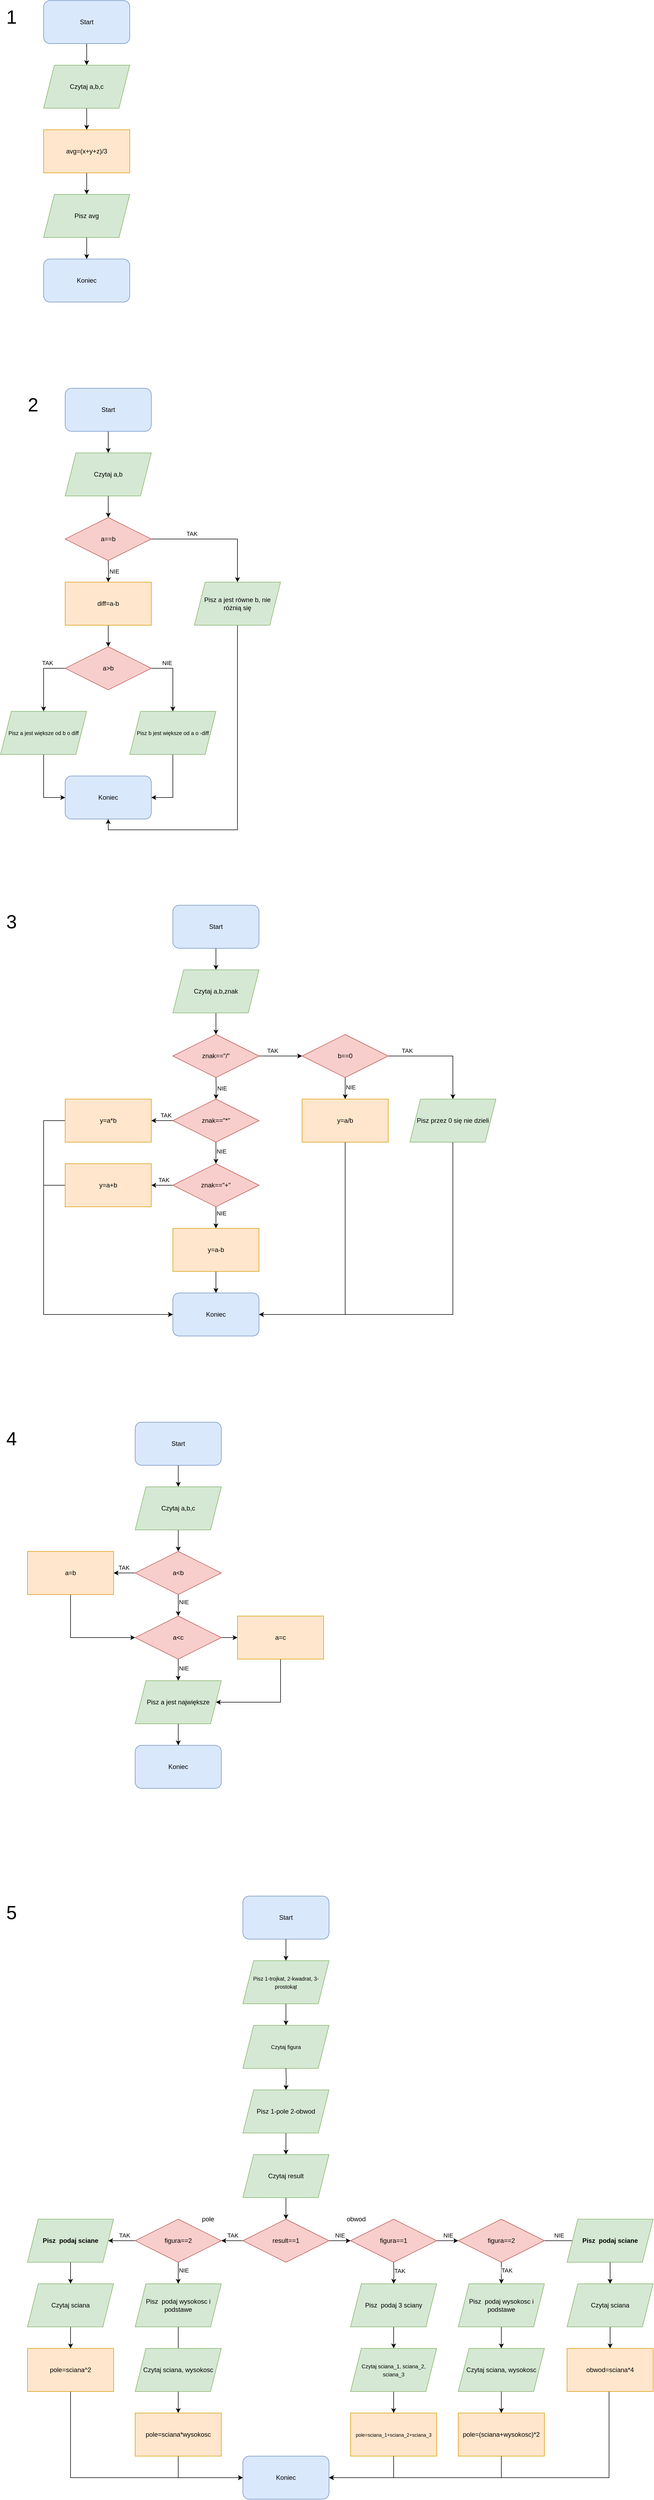 <mxfile version="24.7.17">
  <diagram name="Strona-1" id="AQNAW5bhHMfmefw_THsC">
    <mxGraphModel dx="2263" dy="2206" grid="1" gridSize="10" guides="1" tooltips="1" connect="1" arrows="1" fold="1" page="1" pageScale="1" pageWidth="827" pageHeight="1169" math="0" shadow="0">
      <root>
        <mxCell id="0" />
        <mxCell id="1" parent="0" />
        <mxCell id="IeFpApgovrac_di0Dkbh-16" style="edgeStyle=orthogonalEdgeStyle;rounded=0;orthogonalLoop=1;jettySize=auto;html=1;entryX=0.5;entryY=0;entryDx=0;entryDy=0;" parent="1" source="IeFpApgovrac_di0Dkbh-9" target="IeFpApgovrac_di0Dkbh-15" edge="1">
          <mxGeometry relative="1" as="geometry" />
        </mxCell>
        <mxCell id="IeFpApgovrac_di0Dkbh-9" value="avg=(x+y+z)/3" style="rounded=0;whiteSpace=wrap;html=1;fillColor=#ffe6cc;strokeColor=#d79b00;" parent="1" vertex="1">
          <mxGeometry x="80" y="240" width="160" height="80" as="geometry" />
        </mxCell>
        <mxCell id="IeFpApgovrac_di0Dkbh-13" style="edgeStyle=orthogonalEdgeStyle;rounded=0;orthogonalLoop=1;jettySize=auto;html=1;entryX=0.5;entryY=0;entryDx=0;entryDy=0;" parent="1" source="IeFpApgovrac_di0Dkbh-11" target="IeFpApgovrac_di0Dkbh-12" edge="1">
          <mxGeometry relative="1" as="geometry" />
        </mxCell>
        <mxCell id="IeFpApgovrac_di0Dkbh-11" value="Start" style="rounded=1;whiteSpace=wrap;html=1;fillColor=#dae8fc;strokeColor=#6c8ebf;" parent="1" vertex="1">
          <mxGeometry x="80" width="160" height="80" as="geometry" />
        </mxCell>
        <mxCell id="IeFpApgovrac_di0Dkbh-14" style="edgeStyle=orthogonalEdgeStyle;rounded=0;orthogonalLoop=1;jettySize=auto;html=1;entryX=0.5;entryY=0;entryDx=0;entryDy=0;" parent="1" source="IeFpApgovrac_di0Dkbh-12" target="IeFpApgovrac_di0Dkbh-9" edge="1">
          <mxGeometry relative="1" as="geometry" />
        </mxCell>
        <mxCell id="IeFpApgovrac_di0Dkbh-12" value="Czytaj a,b,c" style="shape=parallelogram;perimeter=parallelogramPerimeter;whiteSpace=wrap;html=1;fixedSize=1;fillColor=#d5e8d4;strokeColor=#82b366;" parent="1" vertex="1">
          <mxGeometry x="80" y="120" width="160" height="80" as="geometry" />
        </mxCell>
        <mxCell id="IeFpApgovrac_di0Dkbh-18" style="edgeStyle=orthogonalEdgeStyle;rounded=0;orthogonalLoop=1;jettySize=auto;html=1;entryX=0.5;entryY=0;entryDx=0;entryDy=0;" parent="1" source="IeFpApgovrac_di0Dkbh-15" target="IeFpApgovrac_di0Dkbh-17" edge="1">
          <mxGeometry relative="1" as="geometry" />
        </mxCell>
        <mxCell id="IeFpApgovrac_di0Dkbh-15" value="Pisz avg" style="shape=parallelogram;perimeter=parallelogramPerimeter;whiteSpace=wrap;html=1;fixedSize=1;fillColor=#d5e8d4;strokeColor=#82b366;" parent="1" vertex="1">
          <mxGeometry x="80" y="360" width="160" height="80" as="geometry" />
        </mxCell>
        <mxCell id="IeFpApgovrac_di0Dkbh-17" value="Koniec" style="rounded=1;whiteSpace=wrap;html=1;fillColor=#dae8fc;strokeColor=#6c8ebf;" parent="1" vertex="1">
          <mxGeometry x="80" y="480" width="160" height="80" as="geometry" />
        </mxCell>
        <mxCell id="IeFpApgovrac_di0Dkbh-19" style="edgeStyle=orthogonalEdgeStyle;rounded=0;orthogonalLoop=1;jettySize=auto;html=1;entryX=0.5;entryY=0;entryDx=0;entryDy=0;" parent="1" target="IeFpApgovrac_di0Dkbh-26" edge="1">
          <mxGeometry relative="1" as="geometry">
            <mxPoint x="200" y="1040" as="sourcePoint" />
          </mxGeometry>
        </mxCell>
        <mxCell id="IeFpApgovrac_di0Dkbh-36" value="NIE" style="edgeLabel;html=1;align=center;verticalAlign=middle;resizable=0;points=[];" parent="IeFpApgovrac_di0Dkbh-19" vertex="1" connectable="0">
          <mxGeometry x="-0.043" y="2" relative="1" as="geometry">
            <mxPoint x="8" as="offset" />
          </mxGeometry>
        </mxCell>
        <mxCell id="IeFpApgovrac_di0Dkbh-21" style="edgeStyle=orthogonalEdgeStyle;rounded=0;orthogonalLoop=1;jettySize=auto;html=1;entryX=0.5;entryY=0;entryDx=0;entryDy=0;" parent="1" source="IeFpApgovrac_di0Dkbh-22" target="IeFpApgovrac_di0Dkbh-24" edge="1">
          <mxGeometry relative="1" as="geometry" />
        </mxCell>
        <mxCell id="IeFpApgovrac_di0Dkbh-22" value="Start" style="rounded=1;whiteSpace=wrap;html=1;fillColor=#dae8fc;strokeColor=#6c8ebf;" parent="1" vertex="1">
          <mxGeometry x="120" y="720" width="160" height="80" as="geometry" />
        </mxCell>
        <mxCell id="IeFpApgovrac_di0Dkbh-23" style="edgeStyle=orthogonalEdgeStyle;rounded=0;orthogonalLoop=1;jettySize=auto;html=1;entryX=0.5;entryY=0;entryDx=0;entryDy=0;" parent="1" source="IeFpApgovrac_di0Dkbh-24" edge="1">
          <mxGeometry relative="1" as="geometry">
            <mxPoint x="200" y="960" as="targetPoint" />
          </mxGeometry>
        </mxCell>
        <mxCell id="IeFpApgovrac_di0Dkbh-24" value="Czytaj a,b" style="shape=parallelogram;perimeter=parallelogramPerimeter;whiteSpace=wrap;html=1;fixedSize=1;fillColor=#d5e8d4;strokeColor=#82b366;" parent="1" vertex="1">
          <mxGeometry x="120" y="840" width="160" height="80" as="geometry" />
        </mxCell>
        <mxCell id="IeFpApgovrac_di0Dkbh-39" style="edgeStyle=orthogonalEdgeStyle;rounded=0;orthogonalLoop=1;jettySize=auto;html=1;entryX=0.5;entryY=0;entryDx=0;entryDy=0;" parent="1" source="IeFpApgovrac_di0Dkbh-26" target="IeFpApgovrac_di0Dkbh-38" edge="1">
          <mxGeometry relative="1" as="geometry" />
        </mxCell>
        <mxCell id="IeFpApgovrac_di0Dkbh-26" value="diff=a-b" style="rounded=0;whiteSpace=wrap;html=1;fillColor=#ffe6cc;strokeColor=#d79b00;" parent="1" vertex="1">
          <mxGeometry x="120" y="1080" width="160" height="80" as="geometry" />
        </mxCell>
        <mxCell id="IeFpApgovrac_di0Dkbh-27" value="Koniec" style="rounded=1;whiteSpace=wrap;html=1;fillColor=#dae8fc;strokeColor=#6c8ebf;" parent="1" vertex="1">
          <mxGeometry x="120" y="1440" width="160" height="80" as="geometry" />
        </mxCell>
        <mxCell id="IeFpApgovrac_di0Dkbh-32" style="edgeStyle=orthogonalEdgeStyle;rounded=0;orthogonalLoop=1;jettySize=auto;html=1;entryX=0.5;entryY=0;entryDx=0;entryDy=0;" parent="1" source="IeFpApgovrac_di0Dkbh-30" target="IeFpApgovrac_di0Dkbh-31" edge="1">
          <mxGeometry relative="1" as="geometry" />
        </mxCell>
        <mxCell id="IeFpApgovrac_di0Dkbh-33" value="TAK" style="edgeLabel;html=1;align=center;verticalAlign=middle;resizable=0;points=[];" parent="IeFpApgovrac_di0Dkbh-32" vertex="1" connectable="0">
          <mxGeometry x="-0.375" y="-2" relative="1" as="geometry">
            <mxPoint y="-12" as="offset" />
          </mxGeometry>
        </mxCell>
        <mxCell id="IeFpApgovrac_di0Dkbh-30" value="a==b" style="rhombus;whiteSpace=wrap;html=1;fillColor=#f8cecc;strokeColor=#b85450;" parent="1" vertex="1">
          <mxGeometry x="120" y="960" width="160" height="80" as="geometry" />
        </mxCell>
        <mxCell id="IeFpApgovrac_di0Dkbh-73" style="edgeStyle=orthogonalEdgeStyle;rounded=0;orthogonalLoop=1;jettySize=auto;html=1;entryX=0.5;entryY=1;entryDx=0;entryDy=0;" parent="1" source="IeFpApgovrac_di0Dkbh-31" target="IeFpApgovrac_di0Dkbh-27" edge="1">
          <mxGeometry relative="1" as="geometry">
            <Array as="points">
              <mxPoint x="440" y="1540" />
              <mxPoint x="200" y="1540" />
            </Array>
          </mxGeometry>
        </mxCell>
        <mxCell id="IeFpApgovrac_di0Dkbh-31" value="Pisz a jest równe b, nie różnią się" style="shape=parallelogram;perimeter=parallelogramPerimeter;whiteSpace=wrap;html=1;fixedSize=1;fillColor=#d5e8d4;strokeColor=#82b366;" parent="1" vertex="1">
          <mxGeometry x="360" y="1080" width="160" height="80" as="geometry" />
        </mxCell>
        <mxCell id="IeFpApgovrac_di0Dkbh-42" style="edgeStyle=orthogonalEdgeStyle;rounded=0;orthogonalLoop=1;jettySize=auto;html=1;entryX=0.5;entryY=0;entryDx=0;entryDy=0;" parent="1" source="IeFpApgovrac_di0Dkbh-38" target="IeFpApgovrac_di0Dkbh-40" edge="1">
          <mxGeometry relative="1" as="geometry">
            <Array as="points">
              <mxPoint x="80" y="1240" />
            </Array>
          </mxGeometry>
        </mxCell>
        <mxCell id="IeFpApgovrac_di0Dkbh-44" value="TAK" style="edgeLabel;html=1;align=center;verticalAlign=middle;resizable=0;points=[];" parent="IeFpApgovrac_di0Dkbh-42" vertex="1" connectable="0">
          <mxGeometry x="-0.436" y="4" relative="1" as="geometry">
            <mxPoint x="1" y="-14" as="offset" />
          </mxGeometry>
        </mxCell>
        <mxCell id="IeFpApgovrac_di0Dkbh-43" style="edgeStyle=orthogonalEdgeStyle;rounded=0;orthogonalLoop=1;jettySize=auto;html=1;entryX=0.5;entryY=0;entryDx=0;entryDy=0;" parent="1" source="IeFpApgovrac_di0Dkbh-38" target="IeFpApgovrac_di0Dkbh-41" edge="1">
          <mxGeometry relative="1" as="geometry">
            <Array as="points">
              <mxPoint x="320" y="1240" />
            </Array>
          </mxGeometry>
        </mxCell>
        <mxCell id="IeFpApgovrac_di0Dkbh-45" value="NIE" style="edgeLabel;html=1;align=center;verticalAlign=middle;resizable=0;points=[];" parent="IeFpApgovrac_di0Dkbh-43" vertex="1" connectable="0">
          <mxGeometry x="-0.797" relative="1" as="geometry">
            <mxPoint x="17" y="-10" as="offset" />
          </mxGeometry>
        </mxCell>
        <mxCell id="IeFpApgovrac_di0Dkbh-38" value="a&amp;gt;b" style="rhombus;whiteSpace=wrap;html=1;fillColor=#f8cecc;strokeColor=#b85450;" parent="1" vertex="1">
          <mxGeometry x="120" y="1200" width="160" height="80" as="geometry" />
        </mxCell>
        <mxCell id="IeFpApgovrac_di0Dkbh-46" style="edgeStyle=orthogonalEdgeStyle;rounded=0;orthogonalLoop=1;jettySize=auto;html=1;entryX=0;entryY=0.5;entryDx=0;entryDy=0;" parent="1" source="IeFpApgovrac_di0Dkbh-40" target="IeFpApgovrac_di0Dkbh-27" edge="1">
          <mxGeometry relative="1" as="geometry" />
        </mxCell>
        <mxCell id="IeFpApgovrac_di0Dkbh-40" value="&lt;p style=&quot;line-height: 120%; font-size: 10px;&quot;&gt;Pisz a jest większe&lt;span style=&quot;background-color: initial;&quot;&gt;&amp;nbsp;od b o diff&lt;/span&gt;&lt;/p&gt;" style="shape=parallelogram;perimeter=parallelogramPerimeter;whiteSpace=wrap;html=1;fixedSize=1;fillColor=#d5e8d4;strokeColor=#82b366;" parent="1" vertex="1">
          <mxGeometry y="1320" width="160" height="80" as="geometry" />
        </mxCell>
        <mxCell id="IeFpApgovrac_di0Dkbh-47" style="edgeStyle=orthogonalEdgeStyle;rounded=0;orthogonalLoop=1;jettySize=auto;html=1;entryX=1;entryY=0.5;entryDx=0;entryDy=0;" parent="1" source="IeFpApgovrac_di0Dkbh-41" target="IeFpApgovrac_di0Dkbh-27" edge="1">
          <mxGeometry relative="1" as="geometry" />
        </mxCell>
        <mxCell id="IeFpApgovrac_di0Dkbh-41" value="&lt;font style=&quot;font-size: 10px;&quot;&gt;Pisz b jest większe&lt;span style=&quot;background-color: initial;&quot;&gt;&amp;nbsp;od a o -diff&lt;/span&gt;&lt;/font&gt;" style="shape=parallelogram;perimeter=parallelogramPerimeter;whiteSpace=wrap;html=1;fixedSize=1;fillColor=#d5e8d4;strokeColor=#82b366;" parent="1" vertex="1">
          <mxGeometry x="240" y="1320" width="160" height="80" as="geometry" />
        </mxCell>
        <mxCell id="IeFpApgovrac_di0Dkbh-48" value="&lt;font style=&quot;font-size: 35px;&quot;&gt;1&lt;/font&gt;" style="text;html=1;align=center;verticalAlign=middle;resizable=0;points=[];autosize=1;strokeColor=none;fillColor=none;" parent="1" vertex="1">
          <mxGeometry width="40" height="60" as="geometry" />
        </mxCell>
        <mxCell id="IeFpApgovrac_di0Dkbh-49" value="&lt;font style=&quot;font-size: 35px;&quot;&gt;2&lt;/font&gt;" style="text;html=1;align=center;verticalAlign=middle;resizable=0;points=[];autosize=1;strokeColor=none;fillColor=none;" parent="1" vertex="1">
          <mxGeometry x="40" y="720" width="40" height="60" as="geometry" />
        </mxCell>
        <mxCell id="IeFpApgovrac_di0Dkbh-50" style="edgeStyle=orthogonalEdgeStyle;rounded=0;orthogonalLoop=1;jettySize=auto;html=1;entryX=0.5;entryY=0;entryDx=0;entryDy=0;" parent="1" edge="1">
          <mxGeometry relative="1" as="geometry">
            <mxPoint x="400" y="2000" as="sourcePoint" />
            <mxPoint x="400" y="2040" as="targetPoint" />
          </mxGeometry>
        </mxCell>
        <mxCell id="IeFpApgovrac_di0Dkbh-51" value="NIE" style="edgeLabel;html=1;align=center;verticalAlign=middle;resizable=0;points=[];" parent="IeFpApgovrac_di0Dkbh-50" vertex="1" connectable="0">
          <mxGeometry x="-0.043" y="2" relative="1" as="geometry">
            <mxPoint x="8" as="offset" />
          </mxGeometry>
        </mxCell>
        <mxCell id="IeFpApgovrac_di0Dkbh-52" style="edgeStyle=orthogonalEdgeStyle;rounded=0;orthogonalLoop=1;jettySize=auto;html=1;entryX=0.5;entryY=0;entryDx=0;entryDy=0;" parent="1" source="IeFpApgovrac_di0Dkbh-53" target="IeFpApgovrac_di0Dkbh-55" edge="1">
          <mxGeometry relative="1" as="geometry" />
        </mxCell>
        <mxCell id="IeFpApgovrac_di0Dkbh-53" value="Start" style="rounded=1;whiteSpace=wrap;html=1;fillColor=#dae8fc;strokeColor=#6c8ebf;" parent="1" vertex="1">
          <mxGeometry x="320" y="1680" width="160" height="80" as="geometry" />
        </mxCell>
        <mxCell id="IeFpApgovrac_di0Dkbh-54" style="edgeStyle=orthogonalEdgeStyle;rounded=0;orthogonalLoop=1;jettySize=auto;html=1;entryX=0.5;entryY=0;entryDx=0;entryDy=0;" parent="1" source="IeFpApgovrac_di0Dkbh-55" edge="1">
          <mxGeometry relative="1" as="geometry">
            <mxPoint x="400" y="1920" as="targetPoint" />
          </mxGeometry>
        </mxCell>
        <mxCell id="IeFpApgovrac_di0Dkbh-55" value="Czytaj a,b,znak" style="shape=parallelogram;perimeter=parallelogramPerimeter;whiteSpace=wrap;html=1;fixedSize=1;fillColor=#d5e8d4;strokeColor=#82b366;" parent="1" vertex="1">
          <mxGeometry x="320" y="1800" width="160" height="80" as="geometry" />
        </mxCell>
        <mxCell id="IeFpApgovrac_di0Dkbh-59" style="edgeStyle=orthogonalEdgeStyle;rounded=0;orthogonalLoop=1;jettySize=auto;html=1;entryX=0;entryY=0.5;entryDx=0;entryDy=0;" parent="1" source="IeFpApgovrac_di0Dkbh-61" target="IeFpApgovrac_di0Dkbh-62" edge="1">
          <mxGeometry relative="1" as="geometry">
            <Array as="points">
              <mxPoint x="530" y="1960" />
              <mxPoint x="530" y="1960" />
            </Array>
          </mxGeometry>
        </mxCell>
        <mxCell id="IeFpApgovrac_di0Dkbh-60" value="TAK" style="edgeLabel;html=1;align=center;verticalAlign=middle;resizable=0;points=[];" parent="IeFpApgovrac_di0Dkbh-59" vertex="1" connectable="0">
          <mxGeometry x="-0.375" y="-2" relative="1" as="geometry">
            <mxPoint y="-12" as="offset" />
          </mxGeometry>
        </mxCell>
        <mxCell id="IeFpApgovrac_di0Dkbh-61" value="znak==&quot;/&quot;" style="rhombus;whiteSpace=wrap;html=1;fillColor=#f8cecc;strokeColor=#b85450;" parent="1" vertex="1">
          <mxGeometry x="320" y="1920" width="160" height="80" as="geometry" />
        </mxCell>
        <mxCell id="IeFpApgovrac_di0Dkbh-75" style="edgeStyle=orthogonalEdgeStyle;rounded=0;orthogonalLoop=1;jettySize=auto;html=1;entryX=0.5;entryY=0;entryDx=0;entryDy=0;" parent="1" source="IeFpApgovrac_di0Dkbh-62" target="IeFpApgovrac_di0Dkbh-74" edge="1">
          <mxGeometry relative="1" as="geometry" />
        </mxCell>
        <mxCell id="IeFpApgovrac_di0Dkbh-76" value="NIE" style="edgeLabel;html=1;align=center;verticalAlign=middle;resizable=0;points=[];" parent="IeFpApgovrac_di0Dkbh-75" vertex="1" connectable="0">
          <mxGeometry x="-0.104" y="1" relative="1" as="geometry">
            <mxPoint x="9" as="offset" />
          </mxGeometry>
        </mxCell>
        <mxCell id="IeFpApgovrac_di0Dkbh-78" style="edgeStyle=orthogonalEdgeStyle;rounded=0;orthogonalLoop=1;jettySize=auto;html=1;entryX=0.5;entryY=0;entryDx=0;entryDy=0;" parent="1" source="IeFpApgovrac_di0Dkbh-62" target="IeFpApgovrac_di0Dkbh-77" edge="1">
          <mxGeometry relative="1" as="geometry" />
        </mxCell>
        <mxCell id="IeFpApgovrac_di0Dkbh-79" value="TAK" style="edgeLabel;html=1;align=center;verticalAlign=middle;resizable=0;points=[];" parent="IeFpApgovrac_di0Dkbh-78" vertex="1" connectable="0">
          <mxGeometry x="-0.649" relative="1" as="geometry">
            <mxPoint y="-10" as="offset" />
          </mxGeometry>
        </mxCell>
        <mxCell id="IeFpApgovrac_di0Dkbh-62" value="b==0" style="rhombus;whiteSpace=wrap;html=1;fillColor=#f8cecc;strokeColor=#b85450;" parent="1" vertex="1">
          <mxGeometry x="560" y="1920" width="160" height="80" as="geometry" />
        </mxCell>
        <mxCell id="IeFpApgovrac_di0Dkbh-72" value="&lt;font style=&quot;font-size: 35px;&quot;&gt;3&lt;/font&gt;" style="text;html=1;align=center;verticalAlign=middle;resizable=0;points=[];autosize=1;strokeColor=none;fillColor=none;" parent="1" vertex="1">
          <mxGeometry y="1680" width="40" height="60" as="geometry" />
        </mxCell>
        <mxCell id="IeFpApgovrac_di0Dkbh-97" style="edgeStyle=orthogonalEdgeStyle;rounded=0;orthogonalLoop=1;jettySize=auto;html=1;entryX=1;entryY=0.5;entryDx=0;entryDy=0;" parent="1" source="IeFpApgovrac_di0Dkbh-74" target="IeFpApgovrac_di0Dkbh-95" edge="1">
          <mxGeometry relative="1" as="geometry">
            <Array as="points">
              <mxPoint x="640" y="2440" />
            </Array>
          </mxGeometry>
        </mxCell>
        <mxCell id="IeFpApgovrac_di0Dkbh-74" value="y=a/b" style="rounded=0;whiteSpace=wrap;html=1;fillColor=#ffe6cc;strokeColor=#d79b00;" parent="1" vertex="1">
          <mxGeometry x="560" y="2040" width="160" height="80" as="geometry" />
        </mxCell>
        <mxCell id="IeFpApgovrac_di0Dkbh-98" style="edgeStyle=orthogonalEdgeStyle;rounded=0;orthogonalLoop=1;jettySize=auto;html=1;entryX=1;entryY=0.5;entryDx=0;entryDy=0;" parent="1" source="IeFpApgovrac_di0Dkbh-77" target="IeFpApgovrac_di0Dkbh-95" edge="1">
          <mxGeometry relative="1" as="geometry">
            <Array as="points">
              <mxPoint x="840" y="2440" />
            </Array>
          </mxGeometry>
        </mxCell>
        <mxCell id="IeFpApgovrac_di0Dkbh-77" value="Pisz przez 0 się nie dzieli" style="shape=parallelogram;perimeter=parallelogramPerimeter;whiteSpace=wrap;html=1;fixedSize=1;fillColor=#d5e8d4;strokeColor=#82b366;" parent="1" vertex="1">
          <mxGeometry x="760" y="2040" width="160" height="80" as="geometry" />
        </mxCell>
        <mxCell id="IeFpApgovrac_di0Dkbh-84" style="edgeStyle=orthogonalEdgeStyle;rounded=0;orthogonalLoop=1;jettySize=auto;html=1;entryX=1;entryY=0.5;entryDx=0;entryDy=0;" parent="1" source="IeFpApgovrac_di0Dkbh-82" target="IeFpApgovrac_di0Dkbh-83" edge="1">
          <mxGeometry relative="1" as="geometry" />
        </mxCell>
        <mxCell id="IeFpApgovrac_di0Dkbh-85" value="TAK" style="edgeLabel;html=1;align=center;verticalAlign=middle;resizable=0;points=[];" parent="IeFpApgovrac_di0Dkbh-84" vertex="1" connectable="0">
          <mxGeometry x="-0.35" y="-1" relative="1" as="geometry">
            <mxPoint y="-9" as="offset" />
          </mxGeometry>
        </mxCell>
        <mxCell id="IeFpApgovrac_di0Dkbh-89" style="edgeStyle=orthogonalEdgeStyle;rounded=0;orthogonalLoop=1;jettySize=auto;html=1;entryX=0.5;entryY=0;entryDx=0;entryDy=0;" parent="1" source="IeFpApgovrac_di0Dkbh-82" target="IeFpApgovrac_di0Dkbh-86" edge="1">
          <mxGeometry relative="1" as="geometry" />
        </mxCell>
        <mxCell id="IeFpApgovrac_di0Dkbh-90" value="NIE" style="edgeLabel;html=1;align=center;verticalAlign=middle;resizable=0;points=[];" parent="IeFpApgovrac_di0Dkbh-89" vertex="1" connectable="0">
          <mxGeometry x="-0.183" relative="1" as="geometry">
            <mxPoint x="10" as="offset" />
          </mxGeometry>
        </mxCell>
        <mxCell id="IeFpApgovrac_di0Dkbh-82" value="znak==&quot;*&quot;" style="rhombus;whiteSpace=wrap;html=1;fillColor=#f8cecc;strokeColor=#b85450;" parent="1" vertex="1">
          <mxGeometry x="320" y="2040" width="160" height="80" as="geometry" />
        </mxCell>
        <mxCell id="IeFpApgovrac_di0Dkbh-99" style="edgeStyle=orthogonalEdgeStyle;rounded=0;orthogonalLoop=1;jettySize=auto;html=1;entryX=0;entryY=0.5;entryDx=0;entryDy=0;" parent="1" source="IeFpApgovrac_di0Dkbh-83" target="IeFpApgovrac_di0Dkbh-95" edge="1">
          <mxGeometry relative="1" as="geometry">
            <Array as="points">
              <mxPoint x="80" y="2080" />
              <mxPoint x="80" y="2440" />
            </Array>
          </mxGeometry>
        </mxCell>
        <mxCell id="IeFpApgovrac_di0Dkbh-83" value="y=a*b" style="rounded=0;whiteSpace=wrap;html=1;fillColor=#ffe6cc;strokeColor=#d79b00;" parent="1" vertex="1">
          <mxGeometry x="120" y="2040" width="160" height="80" as="geometry" />
        </mxCell>
        <mxCell id="IeFpApgovrac_di0Dkbh-88" style="edgeStyle=orthogonalEdgeStyle;rounded=0;orthogonalLoop=1;jettySize=auto;html=1;entryX=1;entryY=0.5;entryDx=0;entryDy=0;" parent="1" source="IeFpApgovrac_di0Dkbh-86" target="IeFpApgovrac_di0Dkbh-87" edge="1">
          <mxGeometry relative="1" as="geometry" />
        </mxCell>
        <mxCell id="IeFpApgovrac_di0Dkbh-91" value="TAK" style="edgeLabel;html=1;align=center;verticalAlign=middle;resizable=0;points=[];" parent="IeFpApgovrac_di0Dkbh-88" vertex="1" connectable="0">
          <mxGeometry x="-0.15" relative="1" as="geometry">
            <mxPoint y="-10" as="offset" />
          </mxGeometry>
        </mxCell>
        <mxCell id="IeFpApgovrac_di0Dkbh-93" style="edgeStyle=orthogonalEdgeStyle;rounded=0;orthogonalLoop=1;jettySize=auto;html=1;entryX=0.5;entryY=0;entryDx=0;entryDy=0;" parent="1" source="IeFpApgovrac_di0Dkbh-86" target="IeFpApgovrac_di0Dkbh-92" edge="1">
          <mxGeometry relative="1" as="geometry" />
        </mxCell>
        <mxCell id="IeFpApgovrac_di0Dkbh-94" value="NIE" style="edgeLabel;html=1;align=center;verticalAlign=middle;resizable=0;points=[];" parent="IeFpApgovrac_di0Dkbh-93" vertex="1" connectable="0">
          <mxGeometry x="-0.425" y="2" relative="1" as="geometry">
            <mxPoint x="8" as="offset" />
          </mxGeometry>
        </mxCell>
        <mxCell id="IeFpApgovrac_di0Dkbh-86" value="znak==&quot;+&quot;" style="rhombus;whiteSpace=wrap;html=1;fillColor=#f8cecc;strokeColor=#b85450;" parent="1" vertex="1">
          <mxGeometry x="320" y="2160" width="160" height="80" as="geometry" />
        </mxCell>
        <mxCell id="IeFpApgovrac_di0Dkbh-100" style="edgeStyle=orthogonalEdgeStyle;rounded=0;orthogonalLoop=1;jettySize=auto;html=1;entryX=0;entryY=0.5;entryDx=0;entryDy=0;" parent="1" source="IeFpApgovrac_di0Dkbh-87" target="IeFpApgovrac_di0Dkbh-95" edge="1">
          <mxGeometry relative="1" as="geometry">
            <Array as="points">
              <mxPoint x="80" y="2200" />
              <mxPoint x="80" y="2440" />
            </Array>
          </mxGeometry>
        </mxCell>
        <mxCell id="IeFpApgovrac_di0Dkbh-87" value="y=a+b" style="rounded=0;whiteSpace=wrap;html=1;fillColor=#ffe6cc;strokeColor=#d79b00;" parent="1" vertex="1">
          <mxGeometry x="120" y="2160" width="160" height="80" as="geometry" />
        </mxCell>
        <mxCell id="IeFpApgovrac_di0Dkbh-96" style="edgeStyle=orthogonalEdgeStyle;rounded=0;orthogonalLoop=1;jettySize=auto;html=1;entryX=0.5;entryY=0;entryDx=0;entryDy=0;" parent="1" source="IeFpApgovrac_di0Dkbh-92" target="IeFpApgovrac_di0Dkbh-95" edge="1">
          <mxGeometry relative="1" as="geometry" />
        </mxCell>
        <mxCell id="IeFpApgovrac_di0Dkbh-92" value="y=a-b" style="rounded=0;whiteSpace=wrap;html=1;fillColor=#ffe6cc;strokeColor=#d79b00;" parent="1" vertex="1">
          <mxGeometry x="320" y="2280" width="160" height="80" as="geometry" />
        </mxCell>
        <mxCell id="IeFpApgovrac_di0Dkbh-95" value="Koniec" style="rounded=1;whiteSpace=wrap;html=1;fillColor=#dae8fc;strokeColor=#6c8ebf;" parent="1" vertex="1">
          <mxGeometry x="320" y="2400" width="160" height="80" as="geometry" />
        </mxCell>
        <mxCell id="uAbcX0RAFvLa20xIPd6z-4" style="edgeStyle=orthogonalEdgeStyle;rounded=0;orthogonalLoop=1;jettySize=auto;html=1;entryX=0.5;entryY=0;entryDx=0;entryDy=0;" parent="1" source="uAbcX0RAFvLa20xIPd6z-5" target="uAbcX0RAFvLa20xIPd6z-7" edge="1">
          <mxGeometry relative="1" as="geometry" />
        </mxCell>
        <mxCell id="uAbcX0RAFvLa20xIPd6z-5" value="Start" style="rounded=1;whiteSpace=wrap;html=1;fillColor=#dae8fc;strokeColor=#6c8ebf;" parent="1" vertex="1">
          <mxGeometry x="250" y="2640" width="160" height="80" as="geometry" />
        </mxCell>
        <mxCell id="uAbcX0RAFvLa20xIPd6z-6" style="edgeStyle=orthogonalEdgeStyle;rounded=0;orthogonalLoop=1;jettySize=auto;html=1;entryX=0.5;entryY=0;entryDx=0;entryDy=0;" parent="1" source="uAbcX0RAFvLa20xIPd6z-7" edge="1">
          <mxGeometry relative="1" as="geometry">
            <mxPoint x="330" y="2880" as="targetPoint" />
          </mxGeometry>
        </mxCell>
        <mxCell id="uAbcX0RAFvLa20xIPd6z-7" value="Czytaj a,b,c" style="shape=parallelogram;perimeter=parallelogramPerimeter;whiteSpace=wrap;html=1;fixedSize=1;fillColor=#d5e8d4;strokeColor=#82b366;" parent="1" vertex="1">
          <mxGeometry x="250" y="2760" width="160" height="80" as="geometry" />
        </mxCell>
        <mxCell id="uAbcX0RAFvLa20xIPd6z-41" style="edgeStyle=orthogonalEdgeStyle;rounded=0;orthogonalLoop=1;jettySize=auto;html=1;" parent="1" source="uAbcX0RAFvLa20xIPd6z-10" target="uAbcX0RAFvLa20xIPd6z-38" edge="1">
          <mxGeometry relative="1" as="geometry">
            <Array as="points">
              <mxPoint x="170" y="2920" />
            </Array>
          </mxGeometry>
        </mxCell>
        <mxCell id="uAbcX0RAFvLa20xIPd6z-42" value="TAK" style="edgeLabel;html=1;align=center;verticalAlign=middle;resizable=0;points=[];" parent="uAbcX0RAFvLa20xIPd6z-41" vertex="1" connectable="0">
          <mxGeometry x="0.042" y="-2" relative="1" as="geometry">
            <mxPoint y="-8" as="offset" />
          </mxGeometry>
        </mxCell>
        <mxCell id="uAbcX0RAFvLa20xIPd6z-43" style="edgeStyle=orthogonalEdgeStyle;rounded=0;orthogonalLoop=1;jettySize=auto;html=1;entryX=0.5;entryY=0;entryDx=0;entryDy=0;" parent="1" source="uAbcX0RAFvLa20xIPd6z-10" target="uAbcX0RAFvLa20xIPd6z-25" edge="1">
          <mxGeometry relative="1" as="geometry" />
        </mxCell>
        <mxCell id="uAbcX0RAFvLa20xIPd6z-44" value="NIE" style="edgeLabel;html=1;align=center;verticalAlign=middle;resizable=0;points=[];" parent="uAbcX0RAFvLa20xIPd6z-43" vertex="1" connectable="0">
          <mxGeometry x="-0.294" relative="1" as="geometry">
            <mxPoint x="10" as="offset" />
          </mxGeometry>
        </mxCell>
        <mxCell id="uAbcX0RAFvLa20xIPd6z-10" value="a&amp;lt;b" style="rhombus;whiteSpace=wrap;html=1;fillColor=#f8cecc;strokeColor=#b85450;" parent="1" vertex="1">
          <mxGeometry x="250" y="2880" width="160" height="80" as="geometry" />
        </mxCell>
        <mxCell id="uAbcX0RAFvLa20xIPd6z-16" value="&lt;font style=&quot;font-size: 35px;&quot;&gt;4&lt;/font&gt;" style="text;html=1;align=center;verticalAlign=middle;resizable=0;points=[];autosize=1;strokeColor=none;fillColor=none;" parent="1" vertex="1">
          <mxGeometry y="2640" width="40" height="60" as="geometry" />
        </mxCell>
        <mxCell id="uAbcX0RAFvLa20xIPd6z-23" style="edgeStyle=orthogonalEdgeStyle;rounded=0;orthogonalLoop=1;jettySize=auto;html=1;entryX=0.5;entryY=0;entryDx=0;entryDy=0;" parent="1" source="uAbcX0RAFvLa20xIPd6z-25" edge="1">
          <mxGeometry relative="1" as="geometry">
            <mxPoint x="330" y="3120" as="targetPoint" />
          </mxGeometry>
        </mxCell>
        <mxCell id="uAbcX0RAFvLa20xIPd6z-24" value="NIE" style="edgeLabel;html=1;align=center;verticalAlign=middle;resizable=0;points=[];" parent="uAbcX0RAFvLa20xIPd6z-23" vertex="1" connectable="0">
          <mxGeometry x="-0.183" relative="1" as="geometry">
            <mxPoint x="10" as="offset" />
          </mxGeometry>
        </mxCell>
        <mxCell id="uAbcX0RAFvLa20xIPd6z-48" style="edgeStyle=orthogonalEdgeStyle;rounded=0;orthogonalLoop=1;jettySize=auto;html=1;" parent="1" source="uAbcX0RAFvLa20xIPd6z-25" target="uAbcX0RAFvLa20xIPd6z-47" edge="1">
          <mxGeometry relative="1" as="geometry" />
        </mxCell>
        <mxCell id="uAbcX0RAFvLa20xIPd6z-25" value="a&amp;lt;c" style="rhombus;whiteSpace=wrap;html=1;fillColor=#f8cecc;strokeColor=#b85450;" parent="1" vertex="1">
          <mxGeometry x="250" y="3000" width="160" height="80" as="geometry" />
        </mxCell>
        <mxCell id="uAbcX0RAFvLa20xIPd6z-37" value="Koniec" style="rounded=1;whiteSpace=wrap;html=1;fillColor=#dae8fc;strokeColor=#6c8ebf;" parent="1" vertex="1">
          <mxGeometry x="250" y="3240" width="160" height="80" as="geometry" />
        </mxCell>
        <mxCell id="uAbcX0RAFvLa20xIPd6z-46" style="edgeStyle=orthogonalEdgeStyle;rounded=0;orthogonalLoop=1;jettySize=auto;html=1;entryX=0;entryY=0.5;entryDx=0;entryDy=0;" parent="1" source="uAbcX0RAFvLa20xIPd6z-38" target="uAbcX0RAFvLa20xIPd6z-25" edge="1">
          <mxGeometry relative="1" as="geometry">
            <Array as="points">
              <mxPoint x="130" y="3040" />
            </Array>
          </mxGeometry>
        </mxCell>
        <mxCell id="uAbcX0RAFvLa20xIPd6z-38" value="a=b" style="rounded=0;whiteSpace=wrap;html=1;fillColor=#ffe6cc;strokeColor=#d79b00;" parent="1" vertex="1">
          <mxGeometry x="50" y="2880" width="160" height="80" as="geometry" />
        </mxCell>
        <mxCell id="uAbcX0RAFvLa20xIPd6z-51" style="edgeStyle=orthogonalEdgeStyle;rounded=0;orthogonalLoop=1;jettySize=auto;html=1;entryX=1;entryY=0.5;entryDx=0;entryDy=0;" parent="1" source="uAbcX0RAFvLa20xIPd6z-47" target="uAbcX0RAFvLa20xIPd6z-49" edge="1">
          <mxGeometry relative="1" as="geometry">
            <Array as="points">
              <mxPoint x="520" y="3160" />
            </Array>
          </mxGeometry>
        </mxCell>
        <mxCell id="uAbcX0RAFvLa20xIPd6z-47" value="a=c" style="rounded=0;whiteSpace=wrap;html=1;fillColor=#ffe6cc;strokeColor=#d79b00;" parent="1" vertex="1">
          <mxGeometry x="440" y="3000" width="160" height="80" as="geometry" />
        </mxCell>
        <mxCell id="uAbcX0RAFvLa20xIPd6z-50" style="edgeStyle=orthogonalEdgeStyle;rounded=0;orthogonalLoop=1;jettySize=auto;html=1;entryX=0.5;entryY=0;entryDx=0;entryDy=0;" parent="1" source="uAbcX0RAFvLa20xIPd6z-49" target="uAbcX0RAFvLa20xIPd6z-37" edge="1">
          <mxGeometry relative="1" as="geometry" />
        </mxCell>
        <mxCell id="uAbcX0RAFvLa20xIPd6z-49" value="Pisz a jest największe" style="shape=parallelogram;perimeter=parallelogramPerimeter;whiteSpace=wrap;html=1;fixedSize=1;fillColor=#d5e8d4;strokeColor=#82b366;" parent="1" vertex="1">
          <mxGeometry x="250" y="3120" width="160" height="80" as="geometry" />
        </mxCell>
        <mxCell id="uAbcX0RAFvLa20xIPd6z-52" style="edgeStyle=orthogonalEdgeStyle;rounded=0;orthogonalLoop=1;jettySize=auto;html=1;entryX=0.5;entryY=0;entryDx=0;entryDy=0;" parent="1" source="uAbcX0RAFvLa20xIPd6z-53" target="uAbcX0RAFvLa20xIPd6z-55" edge="1">
          <mxGeometry relative="1" as="geometry" />
        </mxCell>
        <mxCell id="uAbcX0RAFvLa20xIPd6z-53" value="Start" style="rounded=1;whiteSpace=wrap;html=1;fillColor=#dae8fc;strokeColor=#6c8ebf;" parent="1" vertex="1">
          <mxGeometry x="450" y="3520" width="160" height="80" as="geometry" />
        </mxCell>
        <mxCell id="uAbcX0RAFvLa20xIPd6z-54" style="edgeStyle=orthogonalEdgeStyle;rounded=0;orthogonalLoop=1;jettySize=auto;html=1;entryX=0.5;entryY=0;entryDx=0;entryDy=0;" parent="1" source="uAbcX0RAFvLa20xIPd6z-55" edge="1">
          <mxGeometry relative="1" as="geometry">
            <mxPoint x="530" y="3760" as="targetPoint" />
          </mxGeometry>
        </mxCell>
        <mxCell id="uAbcX0RAFvLa20xIPd6z-55" value="&lt;font style=&quot;font-size: 10px;&quot;&gt;Pisz 1-trojkat, 2-kwadrat, 3-prostokąt&lt;br&gt;&lt;/font&gt;" style="shape=parallelogram;perimeter=parallelogramPerimeter;whiteSpace=wrap;html=1;fixedSize=1;fillColor=#d5e8d4;strokeColor=#82b366;" parent="1" vertex="1">
          <mxGeometry x="450" y="3640" width="160" height="80" as="geometry" />
        </mxCell>
        <mxCell id="uAbcX0RAFvLa20xIPd6z-61" value="&lt;font style=&quot;font-size: 35px;&quot;&gt;5&lt;/font&gt;" style="text;html=1;align=center;verticalAlign=middle;resizable=0;points=[];autosize=1;strokeColor=none;fillColor=none;" parent="1" vertex="1">
          <mxGeometry y="3520" width="40" height="60" as="geometry" />
        </mxCell>
        <mxCell id="uAbcX0RAFvLa20xIPd6z-66" value="Koniec" style="rounded=1;whiteSpace=wrap;html=1;fillColor=#dae8fc;strokeColor=#6c8ebf;" parent="1" vertex="1">
          <mxGeometry x="450" y="4560" width="160" height="80" as="geometry" />
        </mxCell>
        <mxCell id="uAbcX0RAFvLa20xIPd6z-73" value="&lt;font style=&quot;font-size: 10px;&quot;&gt;Czytaj figura&lt;/font&gt;" style="shape=parallelogram;perimeter=parallelogramPerimeter;whiteSpace=wrap;html=1;fixedSize=1;fillColor=#d5e8d4;strokeColor=#82b366;" parent="1" vertex="1">
          <mxGeometry x="450" y="3760" width="160" height="80" as="geometry" />
        </mxCell>
        <mxCell id="uAbcX0RAFvLa20xIPd6z-74" style="edgeStyle=orthogonalEdgeStyle;rounded=0;orthogonalLoop=1;jettySize=auto;html=1;entryX=0.5;entryY=0;entryDx=0;entryDy=0;" parent="1" target="uAbcX0RAFvLa20xIPd6z-76" edge="1">
          <mxGeometry relative="1" as="geometry">
            <mxPoint x="530" y="3840" as="sourcePoint" />
          </mxGeometry>
        </mxCell>
        <mxCell id="uAbcX0RAFvLa20xIPd6z-75" style="edgeStyle=orthogonalEdgeStyle;rounded=0;orthogonalLoop=1;jettySize=auto;html=1;entryX=0.5;entryY=0;entryDx=0;entryDy=0;" parent="1" source="uAbcX0RAFvLa20xIPd6z-76" edge="1">
          <mxGeometry relative="1" as="geometry">
            <mxPoint x="530" y="4000" as="targetPoint" />
          </mxGeometry>
        </mxCell>
        <mxCell id="uAbcX0RAFvLa20xIPd6z-76" value="Pisz 1-pole 2-obwod" style="shape=parallelogram;perimeter=parallelogramPerimeter;whiteSpace=wrap;html=1;fixedSize=1;fillColor=#d5e8d4;strokeColor=#82b366;" parent="1" vertex="1">
          <mxGeometry x="450" y="3880" width="160" height="80" as="geometry" />
        </mxCell>
        <mxCell id="uAbcX0RAFvLa20xIPd6z-79" style="edgeStyle=orthogonalEdgeStyle;rounded=0;orthogonalLoop=1;jettySize=auto;html=1;entryX=0.5;entryY=0;entryDx=0;entryDy=0;" parent="1" source="uAbcX0RAFvLa20xIPd6z-77" target="uAbcX0RAFvLa20xIPd6z-78" edge="1">
          <mxGeometry relative="1" as="geometry" />
        </mxCell>
        <mxCell id="uAbcX0RAFvLa20xIPd6z-77" value="Czytaj result" style="shape=parallelogram;perimeter=parallelogramPerimeter;whiteSpace=wrap;html=1;fixedSize=1;fillColor=#d5e8d4;strokeColor=#82b366;" parent="1" vertex="1">
          <mxGeometry x="450" y="4000" width="160" height="80" as="geometry" />
        </mxCell>
        <mxCell id="uAbcX0RAFvLa20xIPd6z-81" style="edgeStyle=orthogonalEdgeStyle;rounded=0;orthogonalLoop=1;jettySize=auto;html=1;entryX=1;entryY=0.5;entryDx=0;entryDy=0;" parent="1" source="uAbcX0RAFvLa20xIPd6z-78" target="uAbcX0RAFvLa20xIPd6z-80" edge="1">
          <mxGeometry relative="1" as="geometry" />
        </mxCell>
        <mxCell id="uAbcX0RAFvLa20xIPd6z-86" value="TAK" style="edgeLabel;html=1;align=center;verticalAlign=middle;resizable=0;points=[];" parent="uAbcX0RAFvLa20xIPd6z-81" vertex="1" connectable="0">
          <mxGeometry x="-0.021" y="-1" relative="1" as="geometry">
            <mxPoint y="-9" as="offset" />
          </mxGeometry>
        </mxCell>
        <mxCell id="uAbcX0RAFvLa20xIPd6z-85" style="edgeStyle=orthogonalEdgeStyle;rounded=0;orthogonalLoop=1;jettySize=auto;html=1;" parent="1" source="uAbcX0RAFvLa20xIPd6z-78" target="uAbcX0RAFvLa20xIPd6z-82" edge="1">
          <mxGeometry relative="1" as="geometry" />
        </mxCell>
        <mxCell id="uAbcX0RAFvLa20xIPd6z-87" value="NIE" style="edgeLabel;html=1;align=center;verticalAlign=middle;resizable=0;points=[];" parent="uAbcX0RAFvLa20xIPd6z-85" vertex="1" connectable="0">
          <mxGeometry x="-0.086" y="1" relative="1" as="geometry">
            <mxPoint x="1" y="-9" as="offset" />
          </mxGeometry>
        </mxCell>
        <mxCell id="uAbcX0RAFvLa20xIPd6z-78" value="result==1" style="rhombus;whiteSpace=wrap;html=1;fillColor=#f8cecc;strokeColor=#b85450;" parent="1" vertex="1">
          <mxGeometry x="450" y="4120" width="160" height="80" as="geometry" />
        </mxCell>
        <mxCell id="uAbcX0RAFvLa20xIPd6z-89" style="edgeStyle=orthogonalEdgeStyle;rounded=0;orthogonalLoop=1;jettySize=auto;html=1;entryX=1;entryY=0.5;entryDx=0;entryDy=0;" parent="1" source="uAbcX0RAFvLa20xIPd6z-80" target="uAbcX0RAFvLa20xIPd6z-88" edge="1">
          <mxGeometry relative="1" as="geometry" />
        </mxCell>
        <mxCell id="uAbcX0RAFvLa20xIPd6z-90" value="TAK" style="edgeLabel;html=1;align=center;verticalAlign=middle;resizable=0;points=[];" parent="uAbcX0RAFvLa20xIPd6z-89" vertex="1" connectable="0">
          <mxGeometry x="0.233" y="-1" relative="1" as="geometry">
            <mxPoint x="11" y="-9" as="offset" />
          </mxGeometry>
        </mxCell>
        <mxCell id="uAbcX0RAFvLa20xIPd6z-93" style="edgeStyle=orthogonalEdgeStyle;rounded=0;orthogonalLoop=1;jettySize=auto;html=1;entryX=0.5;entryY=0;entryDx=0;entryDy=0;" parent="1" source="uAbcX0RAFvLa20xIPd6z-80" target="uAbcX0RAFvLa20xIPd6z-92" edge="1">
          <mxGeometry relative="1" as="geometry" />
        </mxCell>
        <mxCell id="uAbcX0RAFvLa20xIPd6z-94" value="NIE" style="edgeLabel;html=1;align=center;verticalAlign=middle;resizable=0;points=[];" parent="uAbcX0RAFvLa20xIPd6z-93" vertex="1" connectable="0">
          <mxGeometry x="-0.243" relative="1" as="geometry">
            <mxPoint x="10" as="offset" />
          </mxGeometry>
        </mxCell>
        <mxCell id="uAbcX0RAFvLa20xIPd6z-80" value="figura==2" style="rhombus;whiteSpace=wrap;html=1;fillColor=#f8cecc;strokeColor=#b85450;" parent="1" vertex="1">
          <mxGeometry x="250" y="4120" width="160" height="80" as="geometry" />
        </mxCell>
        <mxCell id="uAbcX0RAFvLa20xIPd6z-131" style="edgeStyle=orthogonalEdgeStyle;rounded=0;orthogonalLoop=1;jettySize=auto;html=1;entryX=0;entryY=0.5;entryDx=0;entryDy=0;" parent="1" source="uAbcX0RAFvLa20xIPd6z-82" target="uAbcX0RAFvLa20xIPd6z-107" edge="1">
          <mxGeometry relative="1" as="geometry" />
        </mxCell>
        <mxCell id="uAbcX0RAFvLa20xIPd6z-138" value="NIE" style="edgeLabel;html=1;align=center;verticalAlign=middle;resizable=0;points=[];" parent="uAbcX0RAFvLa20xIPd6z-131" vertex="1" connectable="0">
          <mxGeometry x="-0.136" y="1" relative="1" as="geometry">
            <mxPoint x="3" y="-9" as="offset" />
          </mxGeometry>
        </mxCell>
        <mxCell id="uAbcX0RAFvLa20xIPd6z-82" value="figura==1" style="rhombus;whiteSpace=wrap;html=1;fillColor=#f8cecc;strokeColor=#b85450;" parent="1" vertex="1">
          <mxGeometry x="650" y="4120" width="160" height="80" as="geometry" />
        </mxCell>
        <mxCell id="uAbcX0RAFvLa20xIPd6z-83" value="pole" style="text;html=1;align=center;verticalAlign=middle;resizable=0;points=[];autosize=1;strokeColor=none;fillColor=none;" parent="1" vertex="1">
          <mxGeometry x="360" y="4105" width="50" height="30" as="geometry" />
        </mxCell>
        <mxCell id="uAbcX0RAFvLa20xIPd6z-84" value="obwod" style="text;html=1;align=center;verticalAlign=middle;resizable=0;points=[];autosize=1;strokeColor=none;fillColor=none;" parent="1" vertex="1">
          <mxGeometry x="630" y="4105" width="60" height="30" as="geometry" />
        </mxCell>
        <mxCell id="uAbcX0RAFvLa20xIPd6z-96" style="edgeStyle=orthogonalEdgeStyle;rounded=0;orthogonalLoop=1;jettySize=auto;html=1;entryX=0.5;entryY=0;entryDx=0;entryDy=0;" parent="1" source="uAbcX0RAFvLa20xIPd6z-88" target="uAbcX0RAFvLa20xIPd6z-95" edge="1">
          <mxGeometry relative="1" as="geometry" />
        </mxCell>
        <mxCell id="uAbcX0RAFvLa20xIPd6z-88" value="Pisz&amp;nbsp; podaj sciane" style="shape=parallelogram;perimeter=parallelogramPerimeter;whiteSpace=wrap;html=1;fixedSize=1;fontStyle=1;fillColor=#d5e8d4;strokeColor=#82b366;" parent="1" vertex="1">
          <mxGeometry x="50" y="4120" width="160" height="80" as="geometry" />
        </mxCell>
        <mxCell id="uAbcX0RAFvLa20xIPd6z-100" style="edgeStyle=orthogonalEdgeStyle;rounded=0;orthogonalLoop=1;jettySize=auto;html=1;entryX=0.5;entryY=0;entryDx=0;entryDy=0;" parent="1" source="uAbcX0RAFvLa20xIPd6z-92" target="uAbcX0RAFvLa20xIPd6z-99" edge="1">
          <mxGeometry relative="1" as="geometry" />
        </mxCell>
        <mxCell id="uAbcX0RAFvLa20xIPd6z-92" value="Pisz&amp;nbsp; podaj wysokosc i podstawe" style="shape=parallelogram;perimeter=parallelogramPerimeter;whiteSpace=wrap;html=1;fixedSize=1;fillColor=#d5e8d4;strokeColor=#82b366;" parent="1" vertex="1">
          <mxGeometry x="250" y="4240" width="160" height="80" as="geometry" />
        </mxCell>
        <mxCell id="uAbcX0RAFvLa20xIPd6z-98" style="edgeStyle=orthogonalEdgeStyle;rounded=0;orthogonalLoop=1;jettySize=auto;html=1;entryX=0.5;entryY=0;entryDx=0;entryDy=0;" parent="1" source="uAbcX0RAFvLa20xIPd6z-95" target="uAbcX0RAFvLa20xIPd6z-97" edge="1">
          <mxGeometry relative="1" as="geometry" />
        </mxCell>
        <mxCell id="uAbcX0RAFvLa20xIPd6z-95" value="Czytaj sciana" style="shape=parallelogram;perimeter=parallelogramPerimeter;whiteSpace=wrap;html=1;fixedSize=1;fillColor=#d5e8d4;strokeColor=#82b366;" parent="1" vertex="1">
          <mxGeometry x="50" y="4240" width="160" height="80" as="geometry" />
        </mxCell>
        <mxCell id="uAbcX0RAFvLa20xIPd6z-101" style="edgeStyle=orthogonalEdgeStyle;rounded=0;orthogonalLoop=1;jettySize=auto;html=1;entryX=0;entryY=0.5;entryDx=0;entryDy=0;" parent="1" source="uAbcX0RAFvLa20xIPd6z-97" target="uAbcX0RAFvLa20xIPd6z-66" edge="1">
          <mxGeometry relative="1" as="geometry">
            <Array as="points">
              <mxPoint x="130" y="4600" />
            </Array>
          </mxGeometry>
        </mxCell>
        <mxCell id="uAbcX0RAFvLa20xIPd6z-97" value="pole=sciana^2" style="rounded=0;whiteSpace=wrap;html=1;fillColor=#ffe6cc;strokeColor=#d79b00;" parent="1" vertex="1">
          <mxGeometry x="50" y="4360" width="160" height="80" as="geometry" />
        </mxCell>
        <mxCell id="uAbcX0RAFvLa20xIPd6z-102" style="edgeStyle=orthogonalEdgeStyle;rounded=0;orthogonalLoop=1;jettySize=auto;html=1;entryX=0;entryY=0.5;entryDx=0;entryDy=0;" parent="1" source="uAbcX0RAFvLa20xIPd6z-99" target="uAbcX0RAFvLa20xIPd6z-66" edge="1">
          <mxGeometry relative="1" as="geometry">
            <Array as="points">
              <mxPoint x="330" y="4600" />
            </Array>
          </mxGeometry>
        </mxCell>
        <mxCell id="uAbcX0RAFvLa20xIPd6z-99" value="pole=sciana*wysokosc" style="rounded=0;whiteSpace=wrap;html=1;fillColor=#ffe6cc;strokeColor=#d79b00;" parent="1" vertex="1">
          <mxGeometry x="250" y="4480" width="160" height="80" as="geometry" />
        </mxCell>
        <mxCell id="uAbcX0RAFvLa20xIPd6z-103" style="edgeStyle=orthogonalEdgeStyle;rounded=0;orthogonalLoop=1;jettySize=auto;html=1;entryX=1;entryY=0.5;entryDx=0;entryDy=0;" parent="1" source="uAbcX0RAFvLa20xIPd6z-107" target="uAbcX0RAFvLa20xIPd6z-110" edge="1">
          <mxGeometry relative="1" as="geometry" />
        </mxCell>
        <mxCell id="uAbcX0RAFvLa20xIPd6z-104" value="TAK" style="edgeLabel;html=1;align=center;verticalAlign=middle;resizable=0;points=[];" parent="uAbcX0RAFvLa20xIPd6z-103" vertex="1" connectable="0">
          <mxGeometry x="0.233" y="-1" relative="1" as="geometry">
            <mxPoint x="11" y="-9" as="offset" />
          </mxGeometry>
        </mxCell>
        <mxCell id="uAbcX0RAFvLa20xIPd6z-141" value="NIE" style="edgeLabel;html=1;align=center;verticalAlign=middle;resizable=0;points=[];" parent="uAbcX0RAFvLa20xIPd6z-103" vertex="1" connectable="0">
          <mxGeometry x="-0.725" relative="1" as="geometry">
            <mxPoint y="-10" as="offset" />
          </mxGeometry>
        </mxCell>
        <mxCell id="uAbcX0RAFvLa20xIPd6z-105" style="edgeStyle=orthogonalEdgeStyle;rounded=0;orthogonalLoop=1;jettySize=auto;html=1;entryX=0.5;entryY=0;entryDx=0;entryDy=0;" parent="1" source="uAbcX0RAFvLa20xIPd6z-107" target="uAbcX0RAFvLa20xIPd6z-112" edge="1">
          <mxGeometry relative="1" as="geometry" />
        </mxCell>
        <mxCell id="uAbcX0RAFvLa20xIPd6z-106" value="TAK" style="edgeLabel;html=1;align=center;verticalAlign=middle;resizable=0;points=[];" parent="uAbcX0RAFvLa20xIPd6z-105" vertex="1" connectable="0">
          <mxGeometry x="-0.243" relative="1" as="geometry">
            <mxPoint x="10" as="offset" />
          </mxGeometry>
        </mxCell>
        <mxCell id="uAbcX0RAFvLa20xIPd6z-107" value="figura==2" style="rhombus;whiteSpace=wrap;html=1;fillColor=#f8cecc;strokeColor=#b85450;" parent="1" vertex="1">
          <mxGeometry x="850" y="4120" width="160" height="80" as="geometry" />
        </mxCell>
        <mxCell id="uAbcX0RAFvLa20xIPd6z-109" style="edgeStyle=orthogonalEdgeStyle;rounded=0;orthogonalLoop=1;jettySize=auto;html=1;entryX=0.5;entryY=0;entryDx=0;entryDy=0;" parent="1" source="uAbcX0RAFvLa20xIPd6z-110" target="uAbcX0RAFvLa20xIPd6z-114" edge="1">
          <mxGeometry relative="1" as="geometry" />
        </mxCell>
        <mxCell id="uAbcX0RAFvLa20xIPd6z-110" value="Pisz&amp;nbsp; podaj sciane" style="shape=parallelogram;perimeter=parallelogramPerimeter;whiteSpace=wrap;html=1;fixedSize=1;fontStyle=1;fillColor=#d5e8d4;strokeColor=#82b366;" parent="1" vertex="1">
          <mxGeometry x="1052" y="4120" width="160" height="80" as="geometry" />
        </mxCell>
        <mxCell id="uAbcX0RAFvLa20xIPd6z-144" style="edgeStyle=orthogonalEdgeStyle;rounded=0;orthogonalLoop=1;jettySize=auto;html=1;entryX=0.5;entryY=0;entryDx=0;entryDy=0;" parent="1" source="uAbcX0RAFvLa20xIPd6z-112" target="uAbcX0RAFvLa20xIPd6z-143" edge="1">
          <mxGeometry relative="1" as="geometry" />
        </mxCell>
        <mxCell id="uAbcX0RAFvLa20xIPd6z-112" value="Pisz&amp;nbsp; podaj wysokosc i podstawe" style="shape=parallelogram;perimeter=parallelogramPerimeter;whiteSpace=wrap;html=1;fixedSize=1;fillColor=#d5e8d4;strokeColor=#82b366;" parent="1" vertex="1">
          <mxGeometry x="850" y="4240" width="160" height="80" as="geometry" />
        </mxCell>
        <mxCell id="uAbcX0RAFvLa20xIPd6z-113" style="edgeStyle=orthogonalEdgeStyle;rounded=0;orthogonalLoop=1;jettySize=auto;html=1;entryX=0.5;entryY=0;entryDx=0;entryDy=0;" parent="1" source="uAbcX0RAFvLa20xIPd6z-114" target="uAbcX0RAFvLa20xIPd6z-115" edge="1">
          <mxGeometry relative="1" as="geometry" />
        </mxCell>
        <mxCell id="uAbcX0RAFvLa20xIPd6z-114" value="Czytaj sciana" style="shape=parallelogram;perimeter=parallelogramPerimeter;whiteSpace=wrap;html=1;fixedSize=1;fillColor=#d5e8d4;strokeColor=#82b366;" parent="1" vertex="1">
          <mxGeometry x="1052" y="4240" width="160" height="80" as="geometry" />
        </mxCell>
        <mxCell id="uAbcX0RAFvLa20xIPd6z-148" style="edgeStyle=orthogonalEdgeStyle;rounded=0;orthogonalLoop=1;jettySize=auto;html=1;entryX=1;entryY=0.5;entryDx=0;entryDy=0;" parent="1" source="uAbcX0RAFvLa20xIPd6z-115" target="uAbcX0RAFvLa20xIPd6z-66" edge="1">
          <mxGeometry relative="1" as="geometry">
            <Array as="points">
              <mxPoint x="1130" y="4600" />
            </Array>
          </mxGeometry>
        </mxCell>
        <mxCell id="uAbcX0RAFvLa20xIPd6z-115" value="obwod=sciana*4" style="rounded=0;whiteSpace=wrap;html=1;fillColor=#ffe6cc;strokeColor=#d79b00;" parent="1" vertex="1">
          <mxGeometry x="1052" y="4360" width="160" height="80" as="geometry" />
        </mxCell>
        <mxCell id="uAbcX0RAFvLa20xIPd6z-150" style="edgeStyle=orthogonalEdgeStyle;rounded=0;orthogonalLoop=1;jettySize=auto;html=1;" parent="1" source="uAbcX0RAFvLa20xIPd6z-116" edge="1">
          <mxGeometry relative="1" as="geometry">
            <mxPoint x="610" y="4600" as="targetPoint" />
            <Array as="points">
              <mxPoint x="930" y="4600" />
            </Array>
          </mxGeometry>
        </mxCell>
        <mxCell id="uAbcX0RAFvLa20xIPd6z-116" value="pole=(sciana+wysokosc)*2" style="rounded=0;whiteSpace=wrap;html=1;fillColor=#ffe6cc;strokeColor=#d79b00;" parent="1" vertex="1">
          <mxGeometry x="850" y="4480" width="160" height="80" as="geometry" />
        </mxCell>
        <mxCell id="uAbcX0RAFvLa20xIPd6z-133" style="edgeStyle=orthogonalEdgeStyle;rounded=0;orthogonalLoop=1;jettySize=auto;html=1;entryX=0.5;entryY=0;entryDx=0;entryDy=0;" parent="1" target="uAbcX0RAFvLa20xIPd6z-136" edge="1">
          <mxGeometry relative="1" as="geometry">
            <mxPoint x="730" y="4200" as="sourcePoint" />
          </mxGeometry>
        </mxCell>
        <mxCell id="uAbcX0RAFvLa20xIPd6z-134" value="TAK" style="edgeLabel;html=1;align=center;verticalAlign=middle;resizable=0;points=[];" parent="uAbcX0RAFvLa20xIPd6z-133" vertex="1" connectable="0">
          <mxGeometry x="-0.243" relative="1" as="geometry">
            <mxPoint x="10" as="offset" />
          </mxGeometry>
        </mxCell>
        <mxCell id="uAbcX0RAFvLa20xIPd6z-145" style="edgeStyle=orthogonalEdgeStyle;rounded=0;orthogonalLoop=1;jettySize=auto;html=1;entryX=0.5;entryY=0;entryDx=0;entryDy=0;" parent="1" source="uAbcX0RAFvLa20xIPd6z-136" target="uAbcX0RAFvLa20xIPd6z-142" edge="1">
          <mxGeometry relative="1" as="geometry" />
        </mxCell>
        <mxCell id="uAbcX0RAFvLa20xIPd6z-136" value="Pisz&amp;nbsp; podaj 3 sciany" style="shape=parallelogram;perimeter=parallelogramPerimeter;whiteSpace=wrap;html=1;fixedSize=1;fillColor=#d5e8d4;strokeColor=#82b366;" parent="1" vertex="1">
          <mxGeometry x="650" y="4240" width="160" height="80" as="geometry" />
        </mxCell>
        <mxCell id="uAbcX0RAFvLa20xIPd6z-149" style="edgeStyle=orthogonalEdgeStyle;rounded=0;orthogonalLoop=1;jettySize=auto;html=1;entryX=1;entryY=0.5;entryDx=0;entryDy=0;" parent="1" source="uAbcX0RAFvLa20xIPd6z-137" target="uAbcX0RAFvLa20xIPd6z-66" edge="1">
          <mxGeometry relative="1" as="geometry">
            <Array as="points">
              <mxPoint x="730" y="4600" />
            </Array>
          </mxGeometry>
        </mxCell>
        <mxCell id="uAbcX0RAFvLa20xIPd6z-137" value="&lt;font style=&quot;font-size: 9px;&quot;&gt;pole=sciana_1+sciana_2+sciana_3&lt;/font&gt;" style="rounded=0;whiteSpace=wrap;html=1;fillColor=#ffe6cc;strokeColor=#d79b00;" parent="1" vertex="1">
          <mxGeometry x="650" y="4480" width="160" height="80" as="geometry" />
        </mxCell>
        <mxCell id="uAbcX0RAFvLa20xIPd6z-140" value="Czytaj sciana, wysokosc" style="shape=parallelogram;perimeter=parallelogramPerimeter;whiteSpace=wrap;html=1;fixedSize=1;fillColor=#d5e8d4;strokeColor=#82b366;" parent="1" vertex="1">
          <mxGeometry x="250" y="4360" width="160" height="80" as="geometry" />
        </mxCell>
        <mxCell id="uAbcX0RAFvLa20xIPd6z-146" style="edgeStyle=orthogonalEdgeStyle;rounded=0;orthogonalLoop=1;jettySize=auto;html=1;entryX=0.5;entryY=0;entryDx=0;entryDy=0;" parent="1" source="uAbcX0RAFvLa20xIPd6z-142" target="uAbcX0RAFvLa20xIPd6z-137" edge="1">
          <mxGeometry relative="1" as="geometry" />
        </mxCell>
        <mxCell id="uAbcX0RAFvLa20xIPd6z-142" value="&lt;font style=&quot;font-size: 10px;&quot;&gt;Czytaj sciana_1, sciana_2, sciana_3&lt;br&gt;&lt;/font&gt;" style="shape=parallelogram;perimeter=parallelogramPerimeter;whiteSpace=wrap;html=1;fixedSize=1;fillColor=#d5e8d4;strokeColor=#82b366;" parent="1" vertex="1">
          <mxGeometry x="650" y="4360" width="160" height="80" as="geometry" />
        </mxCell>
        <mxCell id="uAbcX0RAFvLa20xIPd6z-147" style="edgeStyle=orthogonalEdgeStyle;rounded=0;orthogonalLoop=1;jettySize=auto;html=1;entryX=0.5;entryY=0;entryDx=0;entryDy=0;" parent="1" source="uAbcX0RAFvLa20xIPd6z-143" target="uAbcX0RAFvLa20xIPd6z-116" edge="1">
          <mxGeometry relative="1" as="geometry" />
        </mxCell>
        <mxCell id="uAbcX0RAFvLa20xIPd6z-143" value="Czytaj sciana, wysokosc" style="shape=parallelogram;perimeter=parallelogramPerimeter;whiteSpace=wrap;html=1;fixedSize=1;fillColor=#d5e8d4;strokeColor=#82b366;" parent="1" vertex="1">
          <mxGeometry x="850" y="4360" width="160" height="80" as="geometry" />
        </mxCell>
      </root>
    </mxGraphModel>
  </diagram>
</mxfile>
